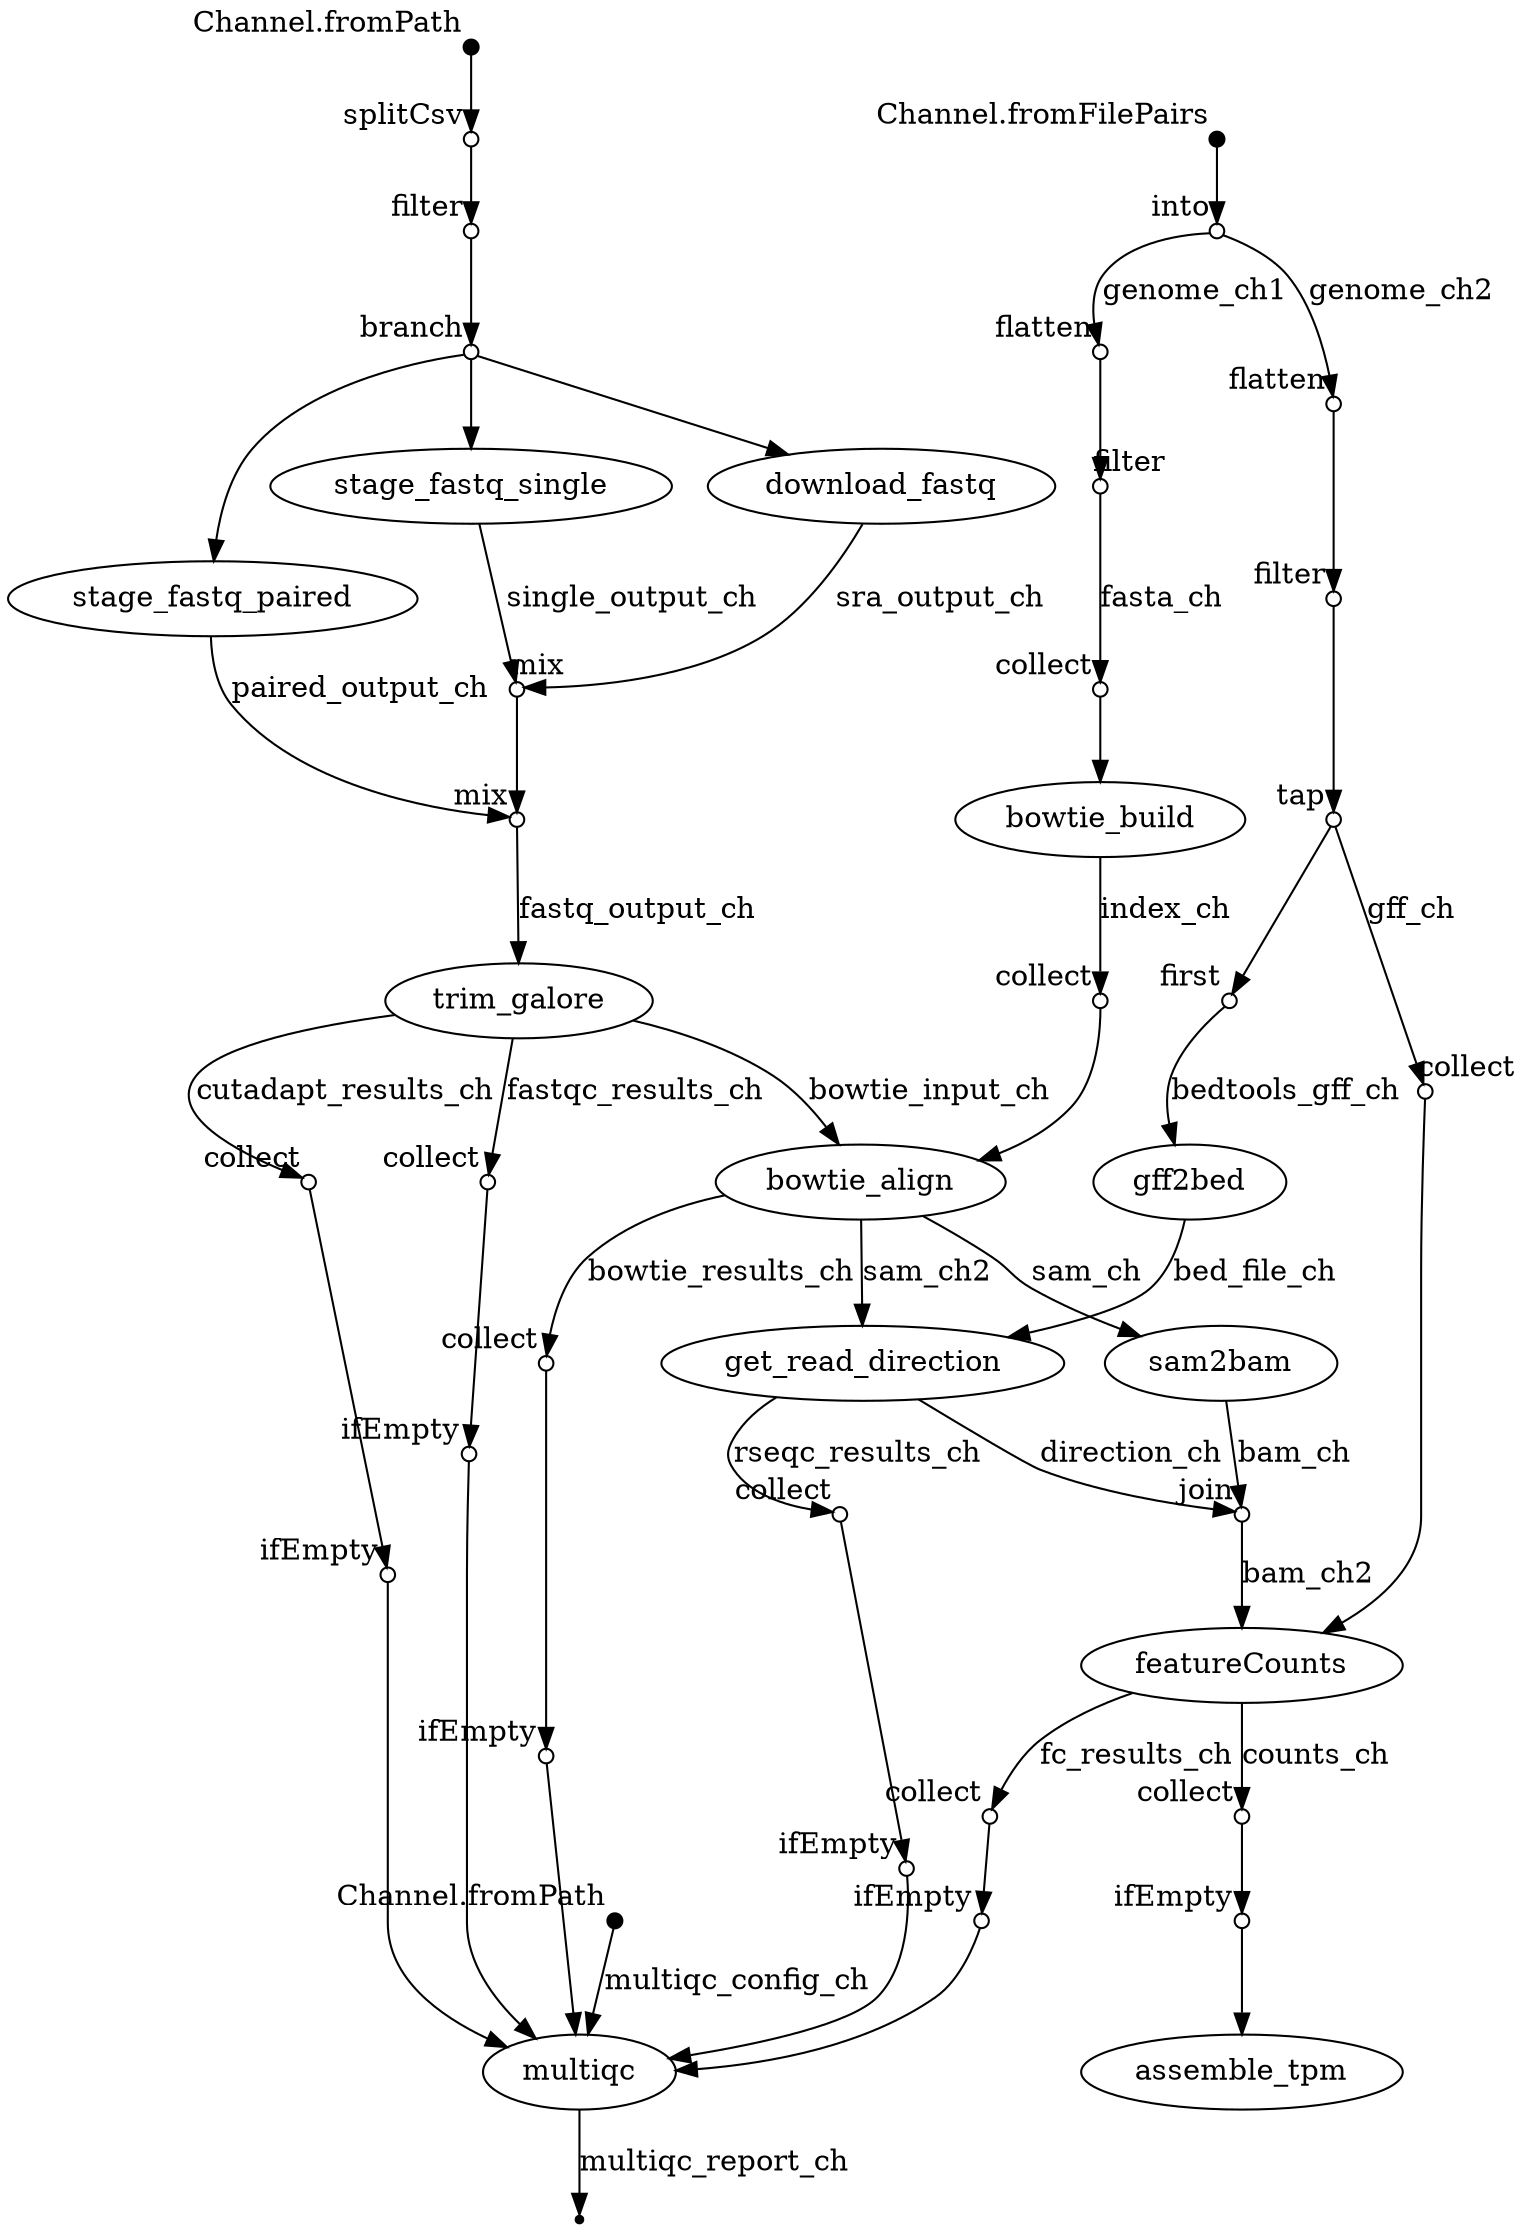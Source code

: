 digraph "dag" {
p0 [shape=point,label="",fixedsize=true,width=0.1,xlabel="Channel.fromFilePairs"];
p1 [shape=circle,label="",fixedsize=true,width=0.1,xlabel="into"];
p0 -> p1;

p1 [shape=circle,label="",fixedsize=true,width=0.1,xlabel="into"];
p4 [shape=circle,label="",fixedsize=true,width=0.1,xlabel="flatten"];
p1 -> p4 [label="genome_ch2"];

p1 [shape=circle,label="",fixedsize=true,width=0.1,xlabel="into"];
p2 [shape=circle,label="",fixedsize=true,width=0.1,xlabel="flatten"];
p1 -> p2 [label="genome_ch1"];

p2 [shape=circle,label="",fixedsize=true,width=0.1,xlabel="flatten"];
p3 [shape=circle,label="",fixedsize=true,width=0.1,xlabel="filter"];
p2 -> p3;

p3 [shape=circle,label="",fixedsize=true,width=0.1,xlabel="filter"];
p8 [shape=circle,label="",fixedsize=true,width=0.1,xlabel="collect"];
p3 -> p8 [label="fasta_ch"];

p4 [shape=circle,label="",fixedsize=true,width=0.1,xlabel="flatten"];
p5 [shape=circle,label="",fixedsize=true,width=0.1,xlabel="filter"];
p4 -> p5;

p5 [shape=circle,label="",fixedsize=true,width=0.1,xlabel="filter"];
p6 [shape=circle,label="",fixedsize=true,width=0.1,xlabel="tap"];
p5 -> p6;

p6 [shape=circle,label="",fixedsize=true,width=0.1,xlabel="tap"];
p7 [shape=circle,label="",fixedsize=true,width=0.1,xlabel="first"];
p6 -> p7;

p6 [shape=circle,label="",fixedsize=true,width=0.1,xlabel="tap"];
p26 [shape=circle,label="",fixedsize=true,width=0.1,xlabel="collect"];
p6 -> p26 [label="gff_ch"];

p7 [shape=circle,label="",fixedsize=true,width=0.1,xlabel="first"];
p10 [label="gff2bed"];
p7 -> p10 [label="bedtools_gff_ch"];

p8 [shape=circle,label="",fixedsize=true,width=0.1,xlabel="collect"];
p9 [label="bowtie_build"];
p8 -> p9;

p9 [label="bowtie_build"];
p21 [shape=circle,label="",fixedsize=true,width=0.1,xlabel="collect"];
p9 -> p21 [label="index_ch"];

p10 [label="gff2bed"];
p24 [label="get_read_direction"];
p10 -> p24 [label="bed_file_ch"];

p11 [shape=point,label="",fixedsize=true,width=0.1,xlabel="Channel.fromPath"];
p12 [shape=circle,label="",fixedsize=true,width=0.1,xlabel="splitCsv"];
p11 -> p12;

p12 [shape=circle,label="",fixedsize=true,width=0.1,xlabel="splitCsv"];
p13 [shape=circle,label="",fixedsize=true,width=0.1,xlabel="filter"];
p12 -> p13;

p13 [shape=circle,label="",fixedsize=true,width=0.1,xlabel="filter"];
p14 [shape=circle,label="",fixedsize=true,width=0.1,xlabel="branch"];
p13 -> p14;

p14 [shape=circle,label="",fixedsize=true,width=0.1,xlabel="branch"];
p16 [label="stage_fastq_single"];
p14 -> p16;

p14 [shape=circle,label="",fixedsize=true,width=0.1,xlabel="branch"];
p17 [label="stage_fastq_paired"];
p14 -> p17;

p14 [shape=circle,label="",fixedsize=true,width=0.1,xlabel="branch"];
p15 [label="download_fastq"];
p14 -> p15;

p15 [label="download_fastq"];
p18 [shape=circle,label="",fixedsize=true,width=0.1,xlabel="mix"];
p15 -> p18 [label="sra_output_ch"];

p16 [label="stage_fastq_single"];
p18 [shape=circle,label="",fixedsize=true,width=0.1,xlabel="mix"];
p16 -> p18 [label="single_output_ch"];

p17 [label="stage_fastq_paired"];
p19 [shape=circle,label="",fixedsize=true,width=0.1,xlabel="mix"];
p17 -> p19 [label="paired_output_ch"];

p18 [shape=circle,label="",fixedsize=true,width=0.1,xlabel="mix"];
p19 [shape=circle,label="",fixedsize=true,width=0.1,xlabel="mix"];
p18 -> p19;

p19 [shape=circle,label="",fixedsize=true,width=0.1,xlabel="mix"];
p20 [label="trim_galore"];
p19 -> p20 [label="fastq_output_ch"];

p20 [label="trim_galore"];
p22 [label="bowtie_align"];
p20 -> p22 [label="bowtie_input_ch"];

p20 [label="trim_galore"];
p31 [shape=circle,label="",fixedsize=true,width=0.1,xlabel="collect"];
p20 -> p31 [label="cutadapt_results_ch"];

p20 [label="trim_galore"];
p29 [shape=circle,label="",fixedsize=true,width=0.1,xlabel="collect"];
p20 -> p29 [label="fastqc_results_ch"];

p21 [shape=circle,label="",fixedsize=true,width=0.1,xlabel="collect"];
p22 [label="bowtie_align"];
p21 -> p22;

p22 [label="bowtie_align"];
p23 [label="sam2bam"];
p22 -> p23 [label="sam_ch"];

p22 [label="bowtie_align"];
p24 [label="get_read_direction"];
p22 -> p24 [label="sam_ch2"];

p22 [label="bowtie_align"];
p35 [shape=circle,label="",fixedsize=true,width=0.1,xlabel="collect"];
p22 -> p35 [label="bowtie_results_ch"];

p23 [label="sam2bam"];
p25 [shape=circle,label="",fixedsize=true,width=0.1,xlabel="join"];
p23 -> p25 [label="bam_ch"];

p24 [label="get_read_direction"];
p25 [shape=circle,label="",fixedsize=true,width=0.1,xlabel="join"];
p24 -> p25 [label="direction_ch"];

p24 [label="get_read_direction"];
p33 [shape=circle,label="",fixedsize=true,width=0.1,xlabel="collect"];
p24 -> p33 [label="rseqc_results_ch"];

p25 [shape=circle,label="",fixedsize=true,width=0.1,xlabel="join"];
p27 [label="featureCounts"];
p25 -> p27 [label="bam_ch2"];

p26 [shape=circle,label="",fixedsize=true,width=0.1,xlabel="collect"];
p27 [label="featureCounts"];
p26 -> p27;

p27 [label="featureCounts"];
p37 [shape=circle,label="",fixedsize=true,width=0.1,xlabel="collect"];
p27 -> p37 [label="fc_results_ch"];

p27 [label="featureCounts"];
p41 [shape=circle,label="",fixedsize=true,width=0.1,xlabel="collect"];
p27 -> p41 [label="counts_ch"];

p28 [shape=point,label="",fixedsize=true,width=0.1,xlabel="Channel.fromPath"];
p39 [label="multiqc"];
p28 -> p39 [label="multiqc_config_ch"];

p29 [shape=circle,label="",fixedsize=true,width=0.1,xlabel="collect"];
p30 [shape=circle,label="",fixedsize=true,width=0.1,xlabel="ifEmpty"];
p29 -> p30;

p30 [shape=circle,label="",fixedsize=true,width=0.1,xlabel="ifEmpty"];
p39 [label="multiqc"];
p30 -> p39;

p31 [shape=circle,label="",fixedsize=true,width=0.1,xlabel="collect"];
p32 [shape=circle,label="",fixedsize=true,width=0.1,xlabel="ifEmpty"];
p31 -> p32;

p32 [shape=circle,label="",fixedsize=true,width=0.1,xlabel="ifEmpty"];
p39 [label="multiqc"];
p32 -> p39;

p33 [shape=circle,label="",fixedsize=true,width=0.1,xlabel="collect"];
p34 [shape=circle,label="",fixedsize=true,width=0.1,xlabel="ifEmpty"];
p33 -> p34;

p34 [shape=circle,label="",fixedsize=true,width=0.1,xlabel="ifEmpty"];
p39 [label="multiqc"];
p34 -> p39;

p35 [shape=circle,label="",fixedsize=true,width=0.1,xlabel="collect"];
p36 [shape=circle,label="",fixedsize=true,width=0.1,xlabel="ifEmpty"];
p35 -> p36;

p36 [shape=circle,label="",fixedsize=true,width=0.1,xlabel="ifEmpty"];
p39 [label="multiqc"];
p36 -> p39;

p37 [shape=circle,label="",fixedsize=true,width=0.1,xlabel="collect"];
p38 [shape=circle,label="",fixedsize=true,width=0.1,xlabel="ifEmpty"];
p37 -> p38;

p38 [shape=circle,label="",fixedsize=true,width=0.1,xlabel="ifEmpty"];
p39 [label="multiqc"];
p38 -> p39;

p39 [label="multiqc"];
p40 [shape=point];
p39 -> p40 [label="multiqc_report_ch"];

p41 [shape=circle,label="",fixedsize=true,width=0.1,xlabel="collect"];
p42 [shape=circle,label="",fixedsize=true,width=0.1,xlabel="ifEmpty"];
p41 -> p42;

p42 [shape=circle,label="",fixedsize=true,width=0.1,xlabel="ifEmpty"];
p43 [label="assemble_tpm"];
p42 -> p43;

}
